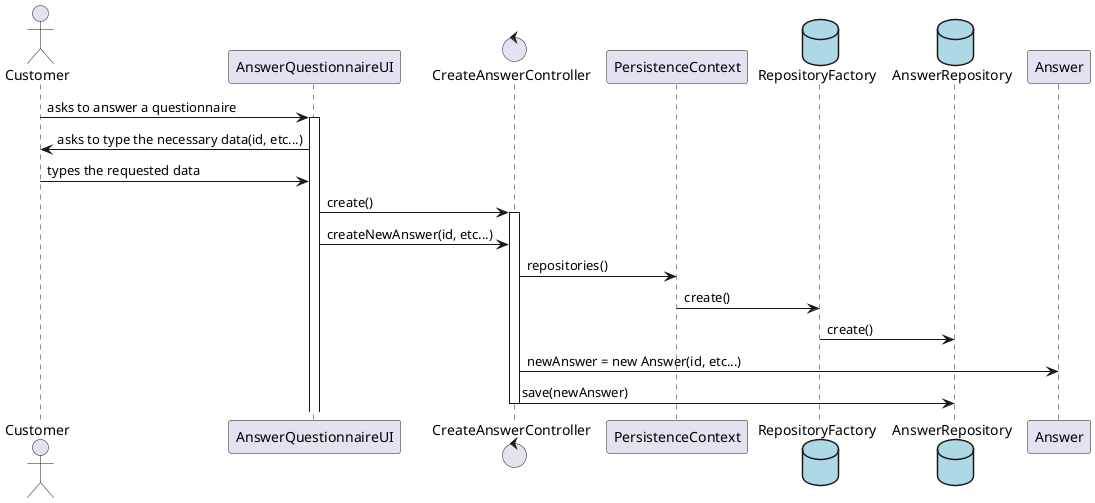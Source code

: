 @startuml
'https://plantuml.com/class-diagram

actor Customer

Customer -> AnswerQuestionnaireUI : asks to answer a questionnaire

activate AnswerQuestionnaireUI
AnswerQuestionnaireUI -> Customer : asks to type the necessary data(id, etc...)

Customer -> AnswerQuestionnaireUI : types the requested data

control CreateAnswerController
AnswerQuestionnaireUI -> CreateAnswerController : create()

activate CreateAnswerController
AnswerQuestionnaireUI -> CreateAnswerController : createNewAnswer(id, etc...)

CreateAnswerController -> PersistenceContext : repositories()

database RepositoryFactory #lightblue
PersistenceContext -> RepositoryFactory : create()

database AnswerRepository #lightblue
RepositoryFactory -> AnswerRepository : create()

CreateAnswerController -> Answer : newAnswer = new Answer(id, etc...)

CreateAnswerController -> AnswerRepository : save(newAnswer)
deactivate CreateAnswerController
@enduml
